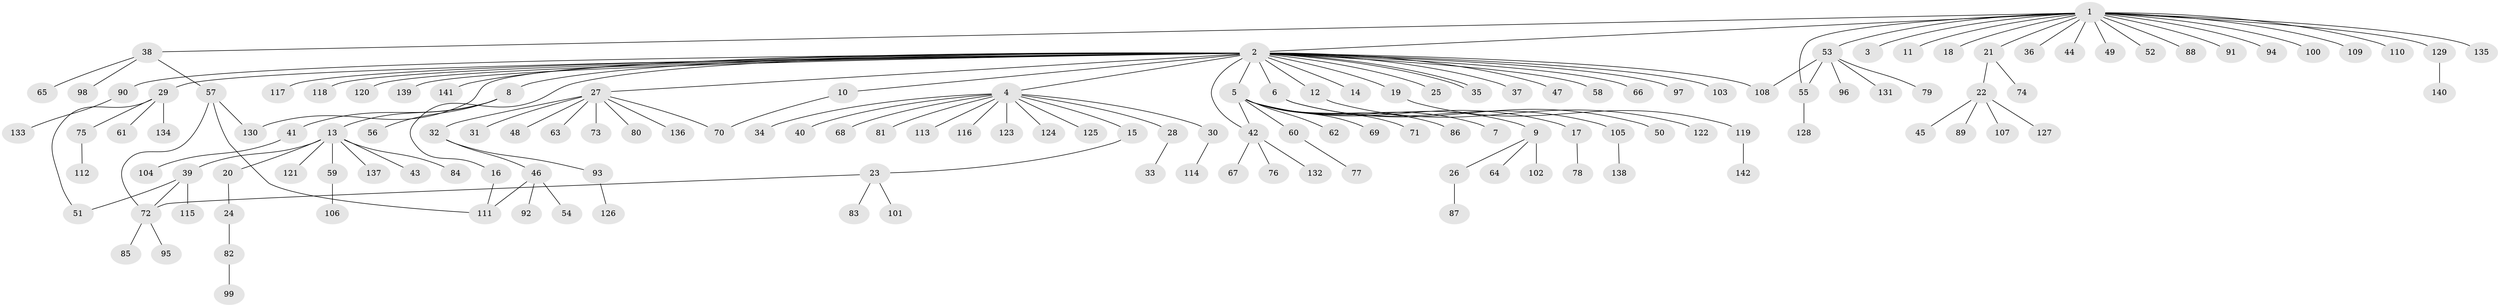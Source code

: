 // Generated by graph-tools (version 1.1) at 2025/26/03/09/25 03:26:05]
// undirected, 142 vertices, 152 edges
graph export_dot {
graph [start="1"]
  node [color=gray90,style=filled];
  1;
  2;
  3;
  4;
  5;
  6;
  7;
  8;
  9;
  10;
  11;
  12;
  13;
  14;
  15;
  16;
  17;
  18;
  19;
  20;
  21;
  22;
  23;
  24;
  25;
  26;
  27;
  28;
  29;
  30;
  31;
  32;
  33;
  34;
  35;
  36;
  37;
  38;
  39;
  40;
  41;
  42;
  43;
  44;
  45;
  46;
  47;
  48;
  49;
  50;
  51;
  52;
  53;
  54;
  55;
  56;
  57;
  58;
  59;
  60;
  61;
  62;
  63;
  64;
  65;
  66;
  67;
  68;
  69;
  70;
  71;
  72;
  73;
  74;
  75;
  76;
  77;
  78;
  79;
  80;
  81;
  82;
  83;
  84;
  85;
  86;
  87;
  88;
  89;
  90;
  91;
  92;
  93;
  94;
  95;
  96;
  97;
  98;
  99;
  100;
  101;
  102;
  103;
  104;
  105;
  106;
  107;
  108;
  109;
  110;
  111;
  112;
  113;
  114;
  115;
  116;
  117;
  118;
  119;
  120;
  121;
  122;
  123;
  124;
  125;
  126;
  127;
  128;
  129;
  130;
  131;
  132;
  133;
  134;
  135;
  136;
  137;
  138;
  139;
  140;
  141;
  142;
  1 -- 2;
  1 -- 3;
  1 -- 11;
  1 -- 18;
  1 -- 21;
  1 -- 36;
  1 -- 38;
  1 -- 44;
  1 -- 49;
  1 -- 52;
  1 -- 53;
  1 -- 55;
  1 -- 88;
  1 -- 91;
  1 -- 94;
  1 -- 100;
  1 -- 109;
  1 -- 110;
  1 -- 129;
  1 -- 135;
  2 -- 4;
  2 -- 5;
  2 -- 6;
  2 -- 8;
  2 -- 10;
  2 -- 12;
  2 -- 14;
  2 -- 16;
  2 -- 19;
  2 -- 25;
  2 -- 27;
  2 -- 29;
  2 -- 35;
  2 -- 35;
  2 -- 37;
  2 -- 42;
  2 -- 47;
  2 -- 58;
  2 -- 66;
  2 -- 90;
  2 -- 97;
  2 -- 103;
  2 -- 108;
  2 -- 117;
  2 -- 118;
  2 -- 120;
  2 -- 130;
  2 -- 139;
  2 -- 141;
  4 -- 15;
  4 -- 28;
  4 -- 30;
  4 -- 34;
  4 -- 40;
  4 -- 68;
  4 -- 81;
  4 -- 113;
  4 -- 116;
  4 -- 123;
  4 -- 124;
  4 -- 125;
  5 -- 7;
  5 -- 9;
  5 -- 17;
  5 -- 42;
  5 -- 60;
  5 -- 62;
  5 -- 69;
  5 -- 71;
  5 -- 86;
  6 -- 50;
  6 -- 105;
  8 -- 13;
  8 -- 41;
  8 -- 56;
  9 -- 26;
  9 -- 64;
  9 -- 102;
  10 -- 70;
  12 -- 122;
  13 -- 20;
  13 -- 39;
  13 -- 43;
  13 -- 59;
  13 -- 84;
  13 -- 121;
  13 -- 137;
  15 -- 23;
  16 -- 111;
  17 -- 78;
  19 -- 119;
  20 -- 24;
  21 -- 22;
  21 -- 74;
  22 -- 45;
  22 -- 89;
  22 -- 107;
  22 -- 127;
  23 -- 72;
  23 -- 83;
  23 -- 101;
  24 -- 82;
  26 -- 87;
  27 -- 31;
  27 -- 32;
  27 -- 48;
  27 -- 63;
  27 -- 70;
  27 -- 73;
  27 -- 80;
  27 -- 136;
  28 -- 33;
  29 -- 51;
  29 -- 61;
  29 -- 75;
  29 -- 134;
  30 -- 114;
  32 -- 46;
  32 -- 93;
  38 -- 57;
  38 -- 65;
  38 -- 98;
  39 -- 51;
  39 -- 72;
  39 -- 115;
  41 -- 104;
  42 -- 67;
  42 -- 76;
  42 -- 132;
  46 -- 54;
  46 -- 92;
  46 -- 111;
  53 -- 55;
  53 -- 79;
  53 -- 96;
  53 -- 108;
  53 -- 131;
  55 -- 128;
  57 -- 72;
  57 -- 111;
  57 -- 130;
  59 -- 106;
  60 -- 77;
  72 -- 85;
  72 -- 95;
  75 -- 112;
  82 -- 99;
  90 -- 133;
  93 -- 126;
  105 -- 138;
  119 -- 142;
  129 -- 140;
}
